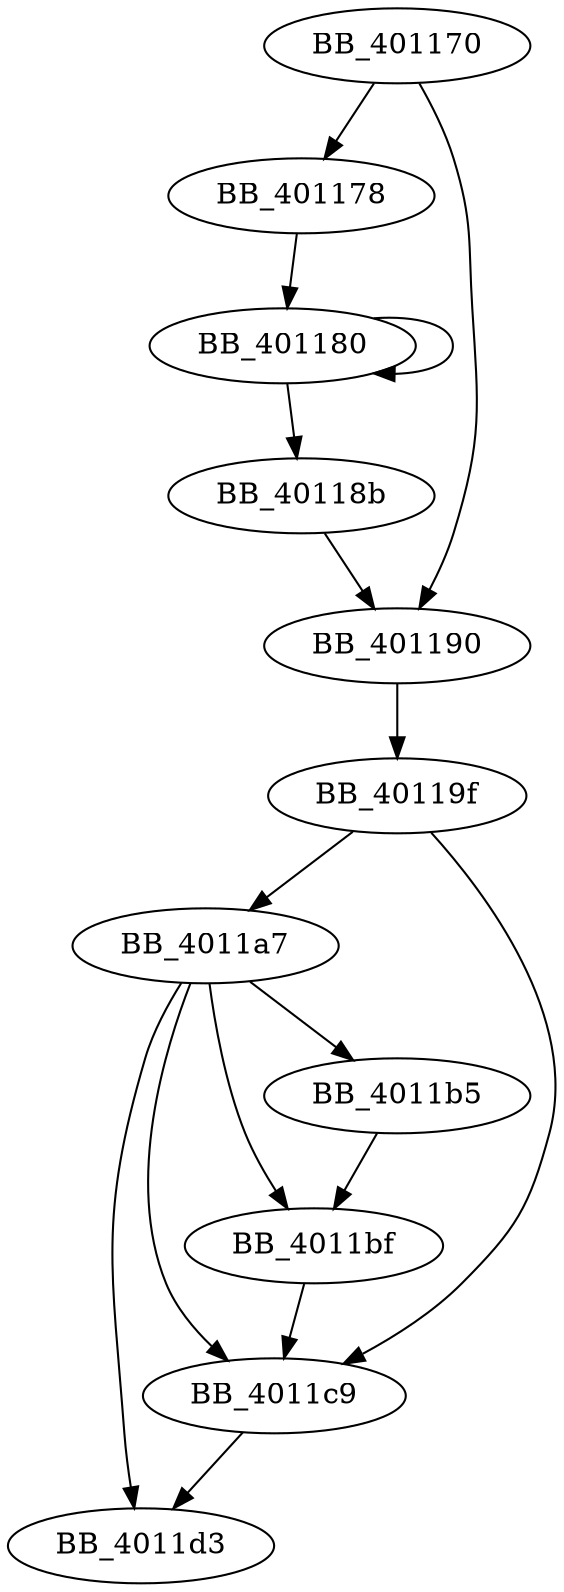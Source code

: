 DiGraph sub_401170{
BB_401170->BB_401178
BB_401170->BB_401190
BB_401178->BB_401180
BB_401180->BB_401180
BB_401180->BB_40118b
BB_40118b->BB_401190
BB_401190->BB_40119f
BB_40119f->BB_4011a7
BB_40119f->BB_4011c9
BB_4011a7->BB_4011b5
BB_4011a7->BB_4011bf
BB_4011a7->BB_4011c9
BB_4011a7->BB_4011d3
BB_4011b5->BB_4011bf
BB_4011bf->BB_4011c9
BB_4011c9->BB_4011d3
}
